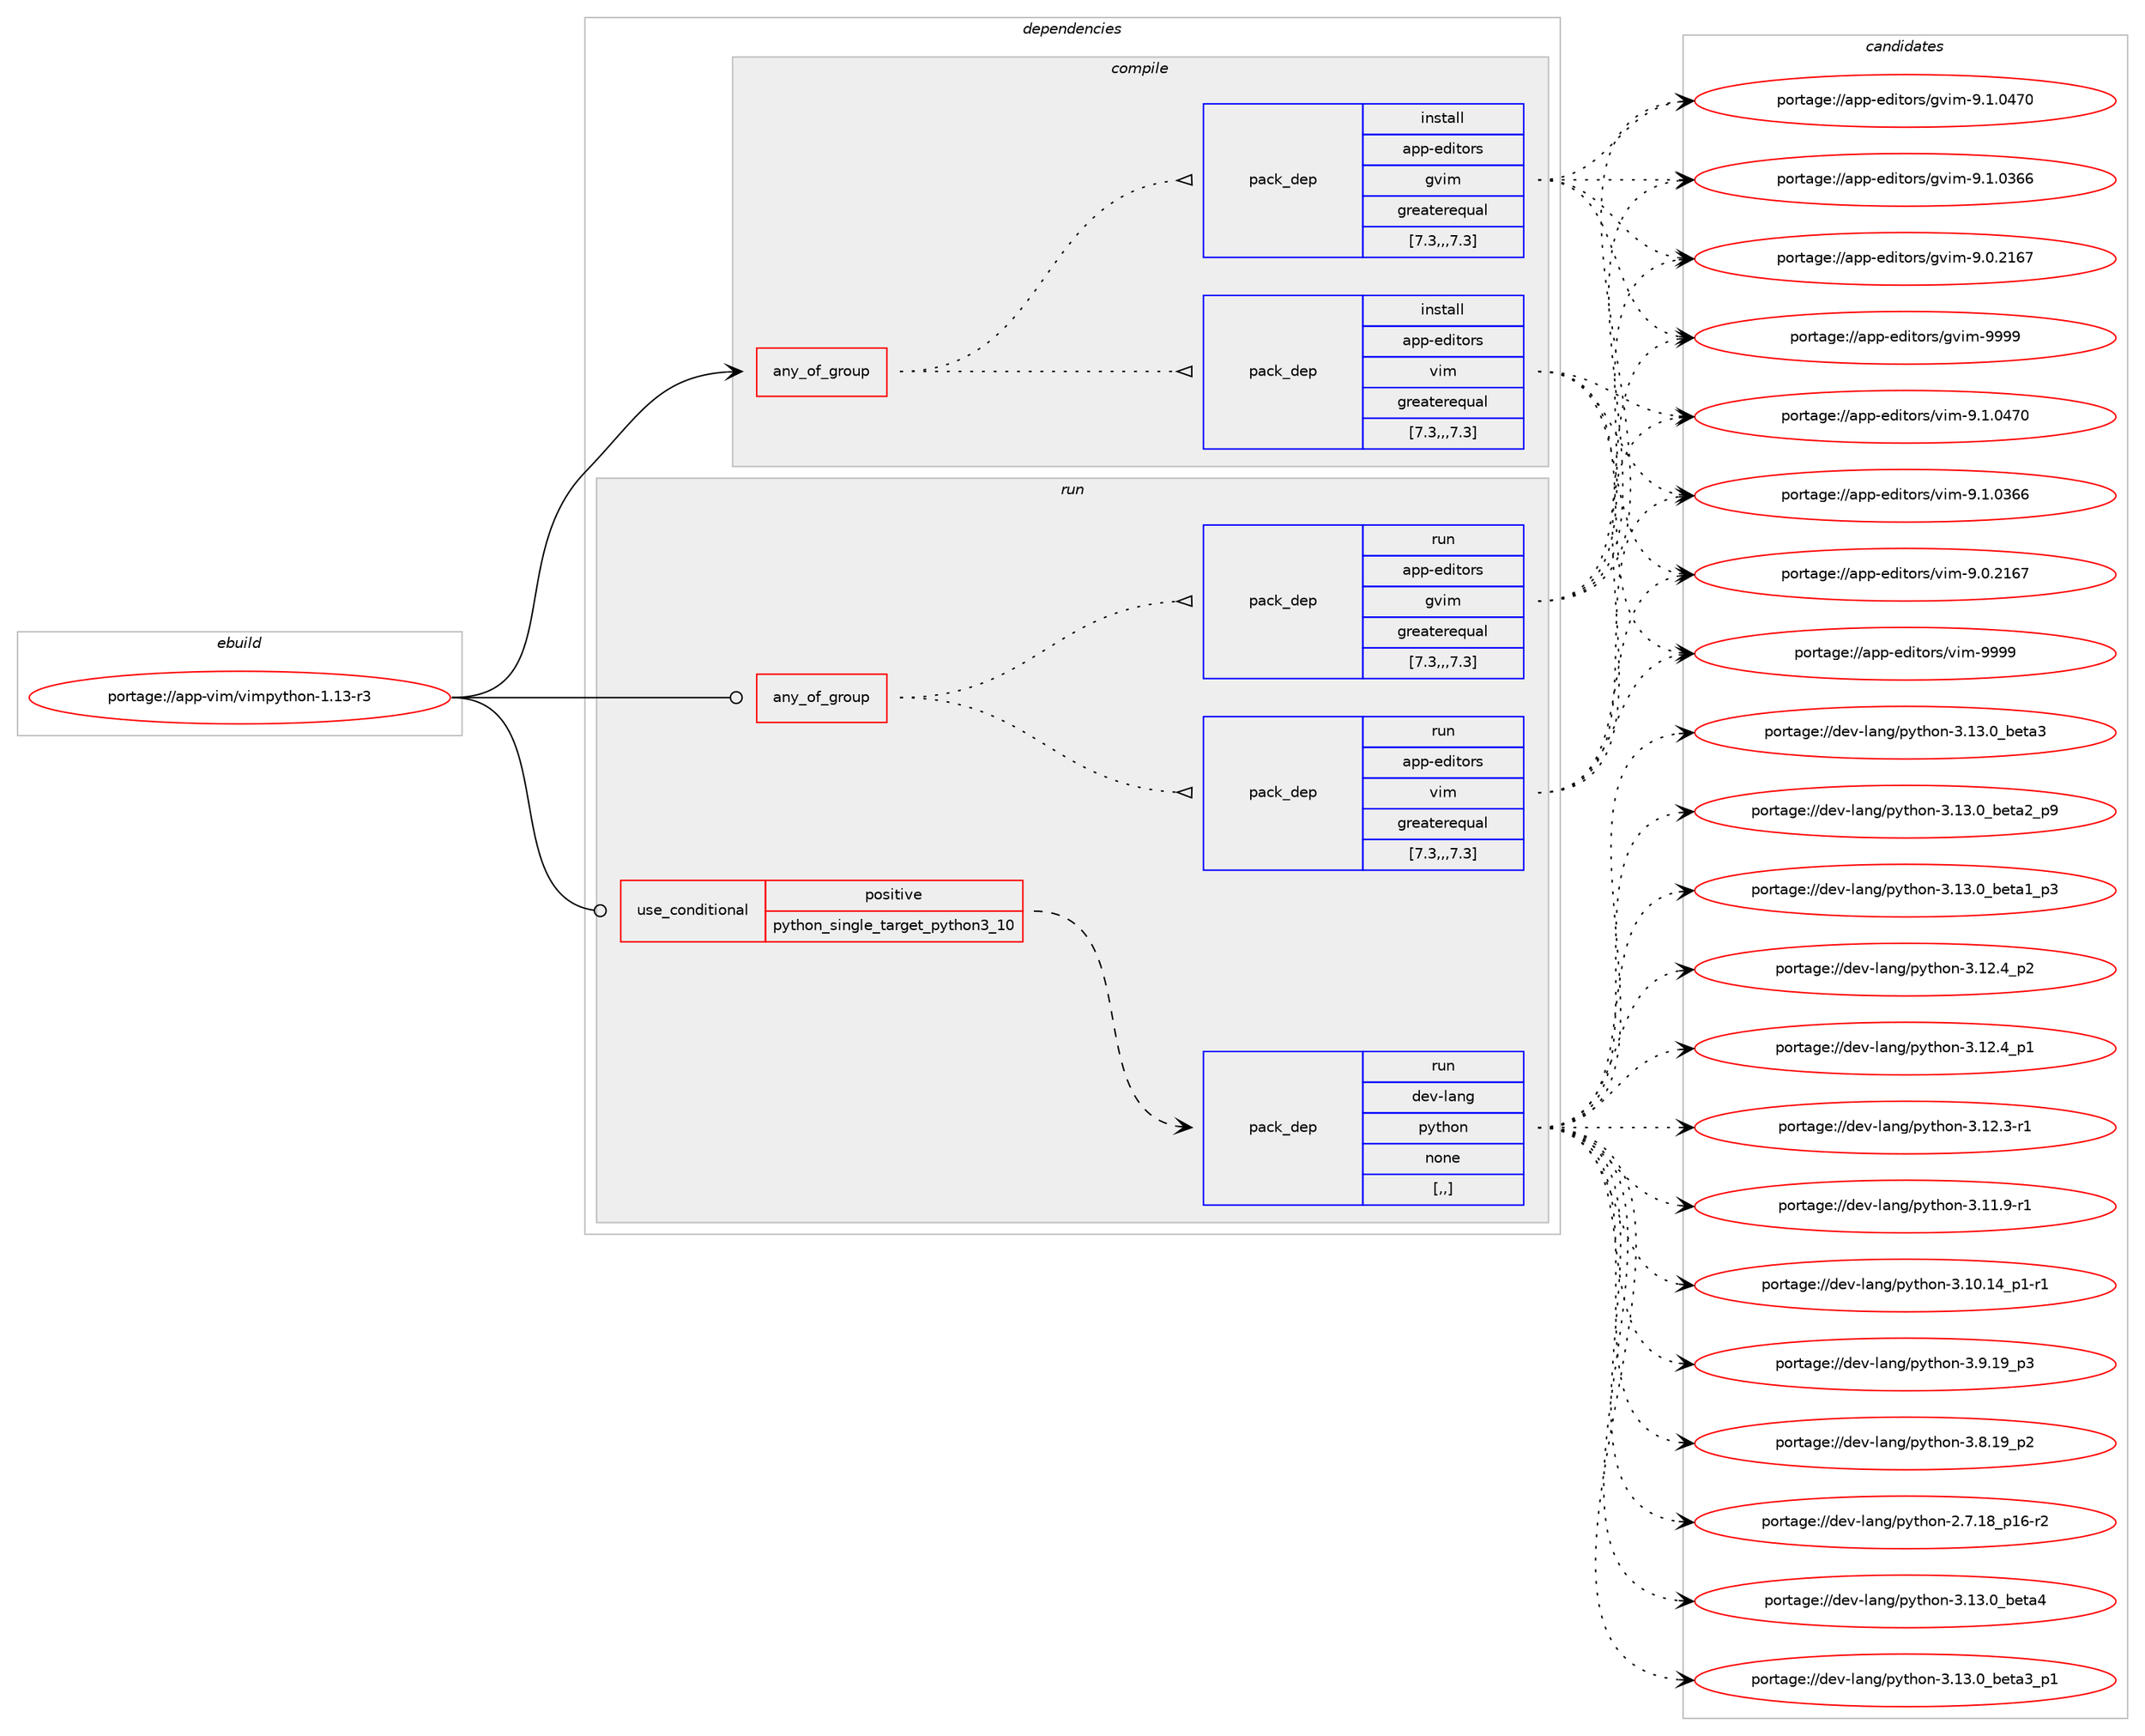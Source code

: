 digraph prolog {

# *************
# Graph options
# *************

newrank=true;
concentrate=true;
compound=true;
graph [rankdir=LR,fontname=Helvetica,fontsize=10,ranksep=1.5];#, ranksep=2.5, nodesep=0.2];
edge  [arrowhead=vee];
node  [fontname=Helvetica,fontsize=10];

# **********
# The ebuild
# **********

subgraph cluster_leftcol {
color=gray;
label=<<i>ebuild</i>>;
id [label="portage://app-vim/vimpython-1.13-r3", color=red, width=4, href="../app-vim/vimpython-1.13-r3.svg"];
}

# ****************
# The dependencies
# ****************

subgraph cluster_midcol {
color=gray;
label=<<i>dependencies</i>>;
subgraph cluster_compile {
fillcolor="#eeeeee";
style=filled;
label=<<i>compile</i>>;
subgraph any832 {
dependency62791 [label=<<TABLE BORDER="0" CELLBORDER="1" CELLSPACING="0" CELLPADDING="4"><TR><TD CELLPADDING="10">any_of_group</TD></TR></TABLE>>, shape=none, color=red];subgraph pack45438 {
dependency62792 [label=<<TABLE BORDER="0" CELLBORDER="1" CELLSPACING="0" CELLPADDING="4" WIDTH="220"><TR><TD ROWSPAN="6" CELLPADDING="30">pack_dep</TD></TR><TR><TD WIDTH="110">install</TD></TR><TR><TD>app-editors</TD></TR><TR><TD>vim</TD></TR><TR><TD>greaterequal</TD></TR><TR><TD>[7.3,,,7.3]</TD></TR></TABLE>>, shape=none, color=blue];
}
dependency62791:e -> dependency62792:w [weight=20,style="dotted",arrowhead="oinv"];
subgraph pack45439 {
dependency62793 [label=<<TABLE BORDER="0" CELLBORDER="1" CELLSPACING="0" CELLPADDING="4" WIDTH="220"><TR><TD ROWSPAN="6" CELLPADDING="30">pack_dep</TD></TR><TR><TD WIDTH="110">install</TD></TR><TR><TD>app-editors</TD></TR><TR><TD>gvim</TD></TR><TR><TD>greaterequal</TD></TR><TR><TD>[7.3,,,7.3]</TD></TR></TABLE>>, shape=none, color=blue];
}
dependency62791:e -> dependency62793:w [weight=20,style="dotted",arrowhead="oinv"];
}
id:e -> dependency62791:w [weight=20,style="solid",arrowhead="vee"];
}
subgraph cluster_compileandrun {
fillcolor="#eeeeee";
style=filled;
label=<<i>compile and run</i>>;
}
subgraph cluster_run {
fillcolor="#eeeeee";
style=filled;
label=<<i>run</i>>;
subgraph any833 {
dependency62794 [label=<<TABLE BORDER="0" CELLBORDER="1" CELLSPACING="0" CELLPADDING="4"><TR><TD CELLPADDING="10">any_of_group</TD></TR></TABLE>>, shape=none, color=red];subgraph pack45440 {
dependency62795 [label=<<TABLE BORDER="0" CELLBORDER="1" CELLSPACING="0" CELLPADDING="4" WIDTH="220"><TR><TD ROWSPAN="6" CELLPADDING="30">pack_dep</TD></TR><TR><TD WIDTH="110">run</TD></TR><TR><TD>app-editors</TD></TR><TR><TD>vim</TD></TR><TR><TD>greaterequal</TD></TR><TR><TD>[7.3,,,7.3]</TD></TR></TABLE>>, shape=none, color=blue];
}
dependency62794:e -> dependency62795:w [weight=20,style="dotted",arrowhead="oinv"];
subgraph pack45441 {
dependency62796 [label=<<TABLE BORDER="0" CELLBORDER="1" CELLSPACING="0" CELLPADDING="4" WIDTH="220"><TR><TD ROWSPAN="6" CELLPADDING="30">pack_dep</TD></TR><TR><TD WIDTH="110">run</TD></TR><TR><TD>app-editors</TD></TR><TR><TD>gvim</TD></TR><TR><TD>greaterequal</TD></TR><TR><TD>[7.3,,,7.3]</TD></TR></TABLE>>, shape=none, color=blue];
}
dependency62794:e -> dependency62796:w [weight=20,style="dotted",arrowhead="oinv"];
}
id:e -> dependency62794:w [weight=20,style="solid",arrowhead="odot"];
subgraph cond16456 {
dependency62797 [label=<<TABLE BORDER="0" CELLBORDER="1" CELLSPACING="0" CELLPADDING="4"><TR><TD ROWSPAN="3" CELLPADDING="10">use_conditional</TD></TR><TR><TD>positive</TD></TR><TR><TD>python_single_target_python3_10</TD></TR></TABLE>>, shape=none, color=red];
subgraph pack45442 {
dependency62798 [label=<<TABLE BORDER="0" CELLBORDER="1" CELLSPACING="0" CELLPADDING="4" WIDTH="220"><TR><TD ROWSPAN="6" CELLPADDING="30">pack_dep</TD></TR><TR><TD WIDTH="110">run</TD></TR><TR><TD>dev-lang</TD></TR><TR><TD>python</TD></TR><TR><TD>none</TD></TR><TR><TD>[,,]</TD></TR></TABLE>>, shape=none, color=blue];
}
dependency62797:e -> dependency62798:w [weight=20,style="dashed",arrowhead="vee"];
}
id:e -> dependency62797:w [weight=20,style="solid",arrowhead="odot"];
}
}

# **************
# The candidates
# **************

subgraph cluster_choices {
rank=same;
color=gray;
label=<<i>candidates</i>>;

subgraph choice45438 {
color=black;
nodesep=1;
choice9711211245101100105116111114115471181051094557575757 [label="portage://app-editors/vim-9999", color=red, width=4,href="../app-editors/vim-9999.svg"];
choice971121124510110010511611111411547118105109455746494648525548 [label="portage://app-editors/vim-9.1.0470", color=red, width=4,href="../app-editors/vim-9.1.0470.svg"];
choice971121124510110010511611111411547118105109455746494648515454 [label="portage://app-editors/vim-9.1.0366", color=red, width=4,href="../app-editors/vim-9.1.0366.svg"];
choice971121124510110010511611111411547118105109455746484650495455 [label="portage://app-editors/vim-9.0.2167", color=red, width=4,href="../app-editors/vim-9.0.2167.svg"];
dependency62792:e -> choice9711211245101100105116111114115471181051094557575757:w [style=dotted,weight="100"];
dependency62792:e -> choice971121124510110010511611111411547118105109455746494648525548:w [style=dotted,weight="100"];
dependency62792:e -> choice971121124510110010511611111411547118105109455746494648515454:w [style=dotted,weight="100"];
dependency62792:e -> choice971121124510110010511611111411547118105109455746484650495455:w [style=dotted,weight="100"];
}
subgraph choice45439 {
color=black;
nodesep=1;
choice9711211245101100105116111114115471031181051094557575757 [label="portage://app-editors/gvim-9999", color=red, width=4,href="../app-editors/gvim-9999.svg"];
choice971121124510110010511611111411547103118105109455746494648525548 [label="portage://app-editors/gvim-9.1.0470", color=red, width=4,href="../app-editors/gvim-9.1.0470.svg"];
choice971121124510110010511611111411547103118105109455746494648515454 [label="portage://app-editors/gvim-9.1.0366", color=red, width=4,href="../app-editors/gvim-9.1.0366.svg"];
choice971121124510110010511611111411547103118105109455746484650495455 [label="portage://app-editors/gvim-9.0.2167", color=red, width=4,href="../app-editors/gvim-9.0.2167.svg"];
dependency62793:e -> choice9711211245101100105116111114115471031181051094557575757:w [style=dotted,weight="100"];
dependency62793:e -> choice971121124510110010511611111411547103118105109455746494648525548:w [style=dotted,weight="100"];
dependency62793:e -> choice971121124510110010511611111411547103118105109455746494648515454:w [style=dotted,weight="100"];
dependency62793:e -> choice971121124510110010511611111411547103118105109455746484650495455:w [style=dotted,weight="100"];
}
subgraph choice45440 {
color=black;
nodesep=1;
choice9711211245101100105116111114115471181051094557575757 [label="portage://app-editors/vim-9999", color=red, width=4,href="../app-editors/vim-9999.svg"];
choice971121124510110010511611111411547118105109455746494648525548 [label="portage://app-editors/vim-9.1.0470", color=red, width=4,href="../app-editors/vim-9.1.0470.svg"];
choice971121124510110010511611111411547118105109455746494648515454 [label="portage://app-editors/vim-9.1.0366", color=red, width=4,href="../app-editors/vim-9.1.0366.svg"];
choice971121124510110010511611111411547118105109455746484650495455 [label="portage://app-editors/vim-9.0.2167", color=red, width=4,href="../app-editors/vim-9.0.2167.svg"];
dependency62795:e -> choice9711211245101100105116111114115471181051094557575757:w [style=dotted,weight="100"];
dependency62795:e -> choice971121124510110010511611111411547118105109455746494648525548:w [style=dotted,weight="100"];
dependency62795:e -> choice971121124510110010511611111411547118105109455746494648515454:w [style=dotted,weight="100"];
dependency62795:e -> choice971121124510110010511611111411547118105109455746484650495455:w [style=dotted,weight="100"];
}
subgraph choice45441 {
color=black;
nodesep=1;
choice9711211245101100105116111114115471031181051094557575757 [label="portage://app-editors/gvim-9999", color=red, width=4,href="../app-editors/gvim-9999.svg"];
choice971121124510110010511611111411547103118105109455746494648525548 [label="portage://app-editors/gvim-9.1.0470", color=red, width=4,href="../app-editors/gvim-9.1.0470.svg"];
choice971121124510110010511611111411547103118105109455746494648515454 [label="portage://app-editors/gvim-9.1.0366", color=red, width=4,href="../app-editors/gvim-9.1.0366.svg"];
choice971121124510110010511611111411547103118105109455746484650495455 [label="portage://app-editors/gvim-9.0.2167", color=red, width=4,href="../app-editors/gvim-9.0.2167.svg"];
dependency62796:e -> choice9711211245101100105116111114115471031181051094557575757:w [style=dotted,weight="100"];
dependency62796:e -> choice971121124510110010511611111411547103118105109455746494648525548:w [style=dotted,weight="100"];
dependency62796:e -> choice971121124510110010511611111411547103118105109455746494648515454:w [style=dotted,weight="100"];
dependency62796:e -> choice971121124510110010511611111411547103118105109455746484650495455:w [style=dotted,weight="100"];
}
subgraph choice45442 {
color=black;
nodesep=1;
choice1001011184510897110103471121211161041111104551464951464895981011169752 [label="portage://dev-lang/python-3.13.0_beta4", color=red, width=4,href="../dev-lang/python-3.13.0_beta4.svg"];
choice10010111845108971101034711212111610411111045514649514648959810111697519511249 [label="portage://dev-lang/python-3.13.0_beta3_p1", color=red, width=4,href="../dev-lang/python-3.13.0_beta3_p1.svg"];
choice1001011184510897110103471121211161041111104551464951464895981011169751 [label="portage://dev-lang/python-3.13.0_beta3", color=red, width=4,href="../dev-lang/python-3.13.0_beta3.svg"];
choice10010111845108971101034711212111610411111045514649514648959810111697509511257 [label="portage://dev-lang/python-3.13.0_beta2_p9", color=red, width=4,href="../dev-lang/python-3.13.0_beta2_p9.svg"];
choice10010111845108971101034711212111610411111045514649514648959810111697499511251 [label="portage://dev-lang/python-3.13.0_beta1_p3", color=red, width=4,href="../dev-lang/python-3.13.0_beta1_p3.svg"];
choice100101118451089711010347112121116104111110455146495046529511250 [label="portage://dev-lang/python-3.12.4_p2", color=red, width=4,href="../dev-lang/python-3.12.4_p2.svg"];
choice100101118451089711010347112121116104111110455146495046529511249 [label="portage://dev-lang/python-3.12.4_p1", color=red, width=4,href="../dev-lang/python-3.12.4_p1.svg"];
choice100101118451089711010347112121116104111110455146495046514511449 [label="portage://dev-lang/python-3.12.3-r1", color=red, width=4,href="../dev-lang/python-3.12.3-r1.svg"];
choice100101118451089711010347112121116104111110455146494946574511449 [label="portage://dev-lang/python-3.11.9-r1", color=red, width=4,href="../dev-lang/python-3.11.9-r1.svg"];
choice100101118451089711010347112121116104111110455146494846495295112494511449 [label="portage://dev-lang/python-3.10.14_p1-r1", color=red, width=4,href="../dev-lang/python-3.10.14_p1-r1.svg"];
choice100101118451089711010347112121116104111110455146574649579511251 [label="portage://dev-lang/python-3.9.19_p3", color=red, width=4,href="../dev-lang/python-3.9.19_p3.svg"];
choice100101118451089711010347112121116104111110455146564649579511250 [label="portage://dev-lang/python-3.8.19_p2", color=red, width=4,href="../dev-lang/python-3.8.19_p2.svg"];
choice100101118451089711010347112121116104111110455046554649569511249544511450 [label="portage://dev-lang/python-2.7.18_p16-r2", color=red, width=4,href="../dev-lang/python-2.7.18_p16-r2.svg"];
dependency62798:e -> choice1001011184510897110103471121211161041111104551464951464895981011169752:w [style=dotted,weight="100"];
dependency62798:e -> choice10010111845108971101034711212111610411111045514649514648959810111697519511249:w [style=dotted,weight="100"];
dependency62798:e -> choice1001011184510897110103471121211161041111104551464951464895981011169751:w [style=dotted,weight="100"];
dependency62798:e -> choice10010111845108971101034711212111610411111045514649514648959810111697509511257:w [style=dotted,weight="100"];
dependency62798:e -> choice10010111845108971101034711212111610411111045514649514648959810111697499511251:w [style=dotted,weight="100"];
dependency62798:e -> choice100101118451089711010347112121116104111110455146495046529511250:w [style=dotted,weight="100"];
dependency62798:e -> choice100101118451089711010347112121116104111110455146495046529511249:w [style=dotted,weight="100"];
dependency62798:e -> choice100101118451089711010347112121116104111110455146495046514511449:w [style=dotted,weight="100"];
dependency62798:e -> choice100101118451089711010347112121116104111110455146494946574511449:w [style=dotted,weight="100"];
dependency62798:e -> choice100101118451089711010347112121116104111110455146494846495295112494511449:w [style=dotted,weight="100"];
dependency62798:e -> choice100101118451089711010347112121116104111110455146574649579511251:w [style=dotted,weight="100"];
dependency62798:e -> choice100101118451089711010347112121116104111110455146564649579511250:w [style=dotted,weight="100"];
dependency62798:e -> choice100101118451089711010347112121116104111110455046554649569511249544511450:w [style=dotted,weight="100"];
}
}

}

